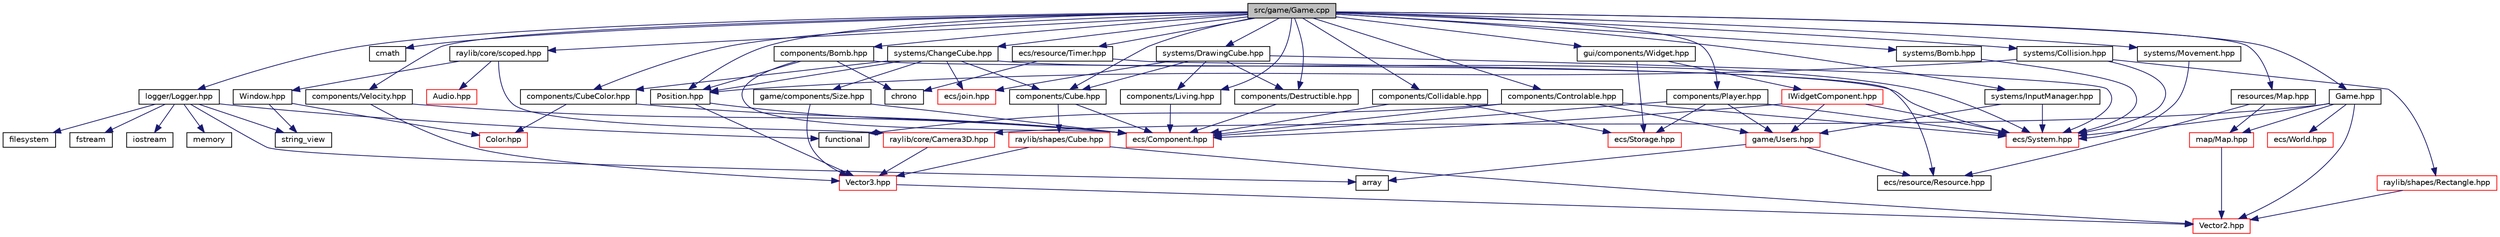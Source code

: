 digraph "src/game/Game.cpp"
{
 // LATEX_PDF_SIZE
  edge [fontname="Helvetica",fontsize="10",labelfontname="Helvetica",labelfontsize="10"];
  node [fontname="Helvetica",fontsize="10",shape=record];
  Node1 [label="src/game/Game.cpp",height=0.2,width=0.4,color="black", fillcolor="grey75", style="filled", fontcolor="black",tooltip=" "];
  Node1 -> Node2 [color="midnightblue",fontsize="10",style="solid",fontname="Helvetica"];
  Node2 [label="Game.hpp",height=0.2,width=0.4,color="black", fillcolor="white", style="filled",URL="$_game_8hpp.html",tooltip=" "];
  Node2 -> Node3 [color="midnightblue",fontsize="10",style="solid",fontname="Helvetica"];
  Node3 [label="ecs/System.hpp",height=0.2,width=0.4,color="red", fillcolor="white", style="filled",URL="$_system_8hpp.html",tooltip=" "];
  Node2 -> Node30 [color="midnightblue",fontsize="10",style="solid",fontname="Helvetica"];
  Node30 [label="ecs/World.hpp",height=0.2,width=0.4,color="red", fillcolor="white", style="filled",URL="$_world_8hpp.html",tooltip=" "];
  Node2 -> Node31 [color="midnightblue",fontsize="10",style="solid",fontname="Helvetica"];
  Node31 [label="map/Map.hpp",height=0.2,width=0.4,color="red", fillcolor="white", style="filled",URL="$map_2_map_8hpp.html",tooltip=" "];
  Node31 -> Node42 [color="midnightblue",fontsize="10",style="solid",fontname="Helvetica"];
  Node42 [label="Vector2.hpp",height=0.2,width=0.4,color="red", fillcolor="white", style="filled",URL="$_vector2_8hpp.html",tooltip=" "];
  Node2 -> Node47 [color="midnightblue",fontsize="10",style="solid",fontname="Helvetica"];
  Node47 [label="raylib/core/Camera3D.hpp",height=0.2,width=0.4,color="red", fillcolor="white", style="filled",URL="$_camera3_d_8hpp.html",tooltip=" "];
  Node47 -> Node48 [color="midnightblue",fontsize="10",style="solid",fontname="Helvetica"];
  Node48 [label="Vector3.hpp",height=0.2,width=0.4,color="red", fillcolor="white", style="filled",URL="$_vector3_8hpp.html",tooltip=" "];
  Node48 -> Node42 [color="midnightblue",fontsize="10",style="solid",fontname="Helvetica"];
  Node2 -> Node42 [color="midnightblue",fontsize="10",style="solid",fontname="Helvetica"];
  Node1 -> Node49 [color="midnightblue",fontsize="10",style="solid",fontname="Helvetica"];
  Node49 [label="cmath",height=0.2,width=0.4,color="black", fillcolor="white", style="filled",URL="/home/runner/work/Bomberman-Global-Offensive/Bomberman-Global-Offensive/doc/external/cppreference-doxygen-web.tag.xml$cpp/header/cmath.html",tooltip=" "];
  Node1 -> Node50 [color="midnightblue",fontsize="10",style="solid",fontname="Helvetica"];
  Node50 [label="ecs/resource/Timer.hpp",height=0.2,width=0.4,color="black", fillcolor="white", style="filled",URL="$_timer_8hpp.html",tooltip=" "];
  Node50 -> Node22 [color="midnightblue",fontsize="10",style="solid",fontname="Helvetica"];
  Node22 [label="ecs/resource/Resource.hpp",height=0.2,width=0.4,color="black", fillcolor="white", style="filled",URL="$_resource_8hpp.html",tooltip=" "];
  Node50 -> Node51 [color="midnightblue",fontsize="10",style="solid",fontname="Helvetica"];
  Node51 [label="chrono",height=0.2,width=0.4,color="black", fillcolor="white", style="filled",URL="/home/runner/work/Bomberman-Global-Offensive/Bomberman-Global-Offensive/doc/external/cppreference-doxygen-web.tag.xml$cpp/header/chrono.html",tooltip=" "];
  Node1 -> Node52 [color="midnightblue",fontsize="10",style="solid",fontname="Helvetica"];
  Node52 [label="logger/Logger.hpp",height=0.2,width=0.4,color="black", fillcolor="white", style="filled",URL="$_logger_8hpp.html",tooltip=" "];
  Node52 -> Node33 [color="midnightblue",fontsize="10",style="solid",fontname="Helvetica"];
  Node33 [label="array",height=0.2,width=0.4,color="black", fillcolor="white", style="filled",URL="/home/runner/work/Bomberman-Global-Offensive/Bomberman-Global-Offensive/doc/external/cppreference-doxygen-web.tag.xml$cpp/header/array.html",tooltip=" "];
  Node52 -> Node36 [color="midnightblue",fontsize="10",style="solid",fontname="Helvetica"];
  Node36 [label="filesystem",height=0.2,width=0.4,color="black", fillcolor="white", style="filled",URL="/home/runner/work/Bomberman-Global-Offensive/Bomberman-Global-Offensive/doc/external/cppreference-doxygen-web.tag.xml$cpp/header/filesystem.html",tooltip=" "];
  Node52 -> Node53 [color="midnightblue",fontsize="10",style="solid",fontname="Helvetica"];
  Node53 [label="fstream",height=0.2,width=0.4,color="black", fillcolor="white", style="filled",URL="/home/runner/work/Bomberman-Global-Offensive/Bomberman-Global-Offensive/doc/external/cppreference-doxygen-web.tag.xml$cpp/header/fstream.html",tooltip=" "];
  Node52 -> Node54 [color="midnightblue",fontsize="10",style="solid",fontname="Helvetica"];
  Node54 [label="functional",height=0.2,width=0.4,color="black", fillcolor="white", style="filled",URL="/home/runner/work/Bomberman-Global-Offensive/Bomberman-Global-Offensive/doc/external/cppreference-doxygen-web.tag.xml$cpp/header/functional.html",tooltip=" "];
  Node52 -> Node55 [color="midnightblue",fontsize="10",style="solid",fontname="Helvetica"];
  Node55 [label="iostream",height=0.2,width=0.4,color="black", fillcolor="white", style="filled",URL="/home/runner/work/Bomberman-Global-Offensive/Bomberman-Global-Offensive/doc/external/cppreference-doxygen-web.tag.xml$cpp/header/iostream.html",tooltip=" "];
  Node52 -> Node24 [color="midnightblue",fontsize="10",style="solid",fontname="Helvetica"];
  Node24 [label="memory",height=0.2,width=0.4,color="black", fillcolor="white", style="filled",URL="/home/runner/work/Bomberman-Global-Offensive/Bomberman-Global-Offensive/doc/external/cppreference-doxygen-web.tag.xml$cpp/header/memory.html",tooltip=" "];
  Node52 -> Node16 [color="midnightblue",fontsize="10",style="solid",fontname="Helvetica"];
  Node16 [label="string_view",height=0.2,width=0.4,color="black", fillcolor="white", style="filled",URL="/home/runner/work/Bomberman-Global-Offensive/Bomberman-Global-Offensive/doc/external/cppreference-doxygen-web.tag.xml$cpp/header/string_view.html",tooltip=" "];
  Node1 -> Node56 [color="midnightblue",fontsize="10",style="solid",fontname="Helvetica"];
  Node56 [label="raylib/core/scoped.hpp",height=0.2,width=0.4,color="black", fillcolor="white", style="filled",URL="$scoped_8hpp.html",tooltip=" "];
  Node56 -> Node57 [color="midnightblue",fontsize="10",style="solid",fontname="Helvetica"];
  Node57 [label="Audio.hpp",height=0.2,width=0.4,color="red", fillcolor="white", style="filled",URL="$_audio_8hpp.html",tooltip=" "];
  Node56 -> Node47 [color="midnightblue",fontsize="10",style="solid",fontname="Helvetica"];
  Node56 -> Node58 [color="midnightblue",fontsize="10",style="solid",fontname="Helvetica"];
  Node58 [label="Window.hpp",height=0.2,width=0.4,color="black", fillcolor="white", style="filled",URL="$_window_8hpp.html",tooltip=" "];
  Node58 -> Node59 [color="midnightblue",fontsize="10",style="solid",fontname="Helvetica"];
  Node59 [label="Color.hpp",height=0.2,width=0.4,color="red", fillcolor="white", style="filled",URL="$raylib_2core_2_color_8hpp.html",tooltip=" "];
  Node58 -> Node16 [color="midnightblue",fontsize="10",style="solid",fontname="Helvetica"];
  Node1 -> Node60 [color="midnightblue",fontsize="10",style="solid",fontname="Helvetica"];
  Node60 [label="resources/Map.hpp",height=0.2,width=0.4,color="black", fillcolor="white", style="filled",URL="$resources_2_map_8hpp.html",tooltip=" "];
  Node60 -> Node22 [color="midnightblue",fontsize="10",style="solid",fontname="Helvetica"];
  Node60 -> Node31 [color="midnightblue",fontsize="10",style="solid",fontname="Helvetica"];
  Node1 -> Node61 [color="midnightblue",fontsize="10",style="solid",fontname="Helvetica"];
  Node61 [label="components/Bomb.hpp",height=0.2,width=0.4,color="black", fillcolor="white", style="filled",URL="$components_2_bomb_8hpp.html",tooltip=" "];
  Node61 -> Node51 [color="midnightblue",fontsize="10",style="solid",fontname="Helvetica"];
  Node61 -> Node62 [color="midnightblue",fontsize="10",style="solid",fontname="Helvetica"];
  Node62 [label="Position.hpp",height=0.2,width=0.4,color="black", fillcolor="white", style="filled",URL="$_position_8hpp.html",tooltip=" "];
  Node62 -> Node20 [color="midnightblue",fontsize="10",style="solid",fontname="Helvetica"];
  Node20 [label="ecs/Component.hpp",height=0.2,width=0.4,color="red", fillcolor="white", style="filled",URL="$_component_8hpp.html",tooltip=" "];
  Node62 -> Node48 [color="midnightblue",fontsize="10",style="solid",fontname="Helvetica"];
  Node61 -> Node20 [color="midnightblue",fontsize="10",style="solid",fontname="Helvetica"];
  Node61 -> Node3 [color="midnightblue",fontsize="10",style="solid",fontname="Helvetica"];
  Node1 -> Node63 [color="midnightblue",fontsize="10",style="solid",fontname="Helvetica"];
  Node63 [label="components/Collidable.hpp",height=0.2,width=0.4,color="black", fillcolor="white", style="filled",URL="$_collidable_8hpp.html",tooltip=" "];
  Node63 -> Node20 [color="midnightblue",fontsize="10",style="solid",fontname="Helvetica"];
  Node63 -> Node64 [color="midnightblue",fontsize="10",style="solid",fontname="Helvetica"];
  Node64 [label="ecs/Storage.hpp",height=0.2,width=0.4,color="red", fillcolor="white", style="filled",URL="$_storage_8hpp.html",tooltip=" "];
  Node1 -> Node67 [color="midnightblue",fontsize="10",style="solid",fontname="Helvetica"];
  Node67 [label="components/Controlable.hpp",height=0.2,width=0.4,color="black", fillcolor="white", style="filled",URL="$_controlable_8hpp.html",tooltip=" "];
  Node67 -> Node54 [color="midnightblue",fontsize="10",style="solid",fontname="Helvetica"];
  Node67 -> Node20 [color="midnightblue",fontsize="10",style="solid",fontname="Helvetica"];
  Node67 -> Node3 [color="midnightblue",fontsize="10",style="solid",fontname="Helvetica"];
  Node67 -> Node68 [color="midnightblue",fontsize="10",style="solid",fontname="Helvetica"];
  Node68 [label="game/Users.hpp",height=0.2,width=0.4,color="red", fillcolor="white", style="filled",URL="$_users_8hpp.html",tooltip=" "];
  Node68 -> Node33 [color="midnightblue",fontsize="10",style="solid",fontname="Helvetica"];
  Node68 -> Node22 [color="midnightblue",fontsize="10",style="solid",fontname="Helvetica"];
  Node1 -> Node69 [color="midnightblue",fontsize="10",style="solid",fontname="Helvetica"];
  Node69 [label="components/Cube.hpp",height=0.2,width=0.4,color="black", fillcolor="white", style="filled",URL="$game_2components_2_cube_8hpp.html",tooltip=" "];
  Node69 -> Node20 [color="midnightblue",fontsize="10",style="solid",fontname="Helvetica"];
  Node69 -> Node70 [color="midnightblue",fontsize="10",style="solid",fontname="Helvetica"];
  Node70 [label="raylib/shapes/Cube.hpp",height=0.2,width=0.4,color="red", fillcolor="white", style="filled",URL="$raylib_2shapes_2_cube_8hpp.html",tooltip=" "];
  Node70 -> Node42 [color="midnightblue",fontsize="10",style="solid",fontname="Helvetica"];
  Node70 -> Node48 [color="midnightblue",fontsize="10",style="solid",fontname="Helvetica"];
  Node1 -> Node72 [color="midnightblue",fontsize="10",style="solid",fontname="Helvetica"];
  Node72 [label="components/CubeColor.hpp",height=0.2,width=0.4,color="black", fillcolor="white", style="filled",URL="$_cube_color_8hpp.html",tooltip=" "];
  Node72 -> Node20 [color="midnightblue",fontsize="10",style="solid",fontname="Helvetica"];
  Node72 -> Node59 [color="midnightblue",fontsize="10",style="solid",fontname="Helvetica"];
  Node1 -> Node73 [color="midnightblue",fontsize="10",style="solid",fontname="Helvetica"];
  Node73 [label="components/Destructible.hpp",height=0.2,width=0.4,color="black", fillcolor="white", style="filled",URL="$_destructible_8hpp.html",tooltip=" "];
  Node73 -> Node20 [color="midnightblue",fontsize="10",style="solid",fontname="Helvetica"];
  Node1 -> Node74 [color="midnightblue",fontsize="10",style="solid",fontname="Helvetica"];
  Node74 [label="components/Living.hpp",height=0.2,width=0.4,color="black", fillcolor="white", style="filled",URL="$_living_8hpp.html",tooltip=" "];
  Node74 -> Node20 [color="midnightblue",fontsize="10",style="solid",fontname="Helvetica"];
  Node1 -> Node75 [color="midnightblue",fontsize="10",style="solid",fontname="Helvetica"];
  Node75 [label="components/Player.hpp",height=0.2,width=0.4,color="black", fillcolor="white", style="filled",URL="$_player_8hpp.html",tooltip=" "];
  Node75 -> Node20 [color="midnightblue",fontsize="10",style="solid",fontname="Helvetica"];
  Node75 -> Node64 [color="midnightblue",fontsize="10",style="solid",fontname="Helvetica"];
  Node75 -> Node3 [color="midnightblue",fontsize="10",style="solid",fontname="Helvetica"];
  Node75 -> Node68 [color="midnightblue",fontsize="10",style="solid",fontname="Helvetica"];
  Node1 -> Node62 [color="midnightblue",fontsize="10",style="solid",fontname="Helvetica"];
  Node1 -> Node76 [color="midnightblue",fontsize="10",style="solid",fontname="Helvetica"];
  Node76 [label="components/Velocity.hpp",height=0.2,width=0.4,color="black", fillcolor="white", style="filled",URL="$_velocity_8hpp.html",tooltip=" "];
  Node76 -> Node20 [color="midnightblue",fontsize="10",style="solid",fontname="Helvetica"];
  Node76 -> Node48 [color="midnightblue",fontsize="10",style="solid",fontname="Helvetica"];
  Node1 -> Node77 [color="midnightblue",fontsize="10",style="solid",fontname="Helvetica"];
  Node77 [label="gui/components/Widget.hpp",height=0.2,width=0.4,color="black", fillcolor="white", style="filled",URL="$_widget_8hpp.html",tooltip=" "];
  Node77 -> Node78 [color="midnightblue",fontsize="10",style="solid",fontname="Helvetica"];
  Node78 [label="IWidgetComponent.hpp",height=0.2,width=0.4,color="red", fillcolor="white", style="filled",URL="$_i_widget_component_8hpp.html",tooltip=" "];
  Node78 -> Node20 [color="midnightblue",fontsize="10",style="solid",fontname="Helvetica"];
  Node78 -> Node3 [color="midnightblue",fontsize="10",style="solid",fontname="Helvetica"];
  Node78 -> Node68 [color="midnightblue",fontsize="10",style="solid",fontname="Helvetica"];
  Node77 -> Node64 [color="midnightblue",fontsize="10",style="solid",fontname="Helvetica"];
  Node1 -> Node79 [color="midnightblue",fontsize="10",style="solid",fontname="Helvetica"];
  Node79 [label="systems/Bomb.hpp",height=0.2,width=0.4,color="black", fillcolor="white", style="filled",URL="$systems_2_bomb_8hpp.html",tooltip=" "];
  Node79 -> Node3 [color="midnightblue",fontsize="10",style="solid",fontname="Helvetica"];
  Node1 -> Node80 [color="midnightblue",fontsize="10",style="solid",fontname="Helvetica"];
  Node80 [label="systems/ChangeCube.hpp",height=0.2,width=0.4,color="black", fillcolor="white", style="filled",URL="$_change_cube_8hpp.html",tooltip=" "];
  Node80 -> Node3 [color="midnightblue",fontsize="10",style="solid",fontname="Helvetica"];
  Node80 -> Node81 [color="midnightblue",fontsize="10",style="solid",fontname="Helvetica"];
  Node81 [label="ecs/join.hpp",height=0.2,width=0.4,color="red", fillcolor="white", style="filled",URL="$_join_8hpp.html",tooltip=" "];
  Node80 -> Node69 [color="midnightblue",fontsize="10",style="solid",fontname="Helvetica"];
  Node80 -> Node72 [color="midnightblue",fontsize="10",style="solid",fontname="Helvetica"];
  Node80 -> Node62 [color="midnightblue",fontsize="10",style="solid",fontname="Helvetica"];
  Node80 -> Node86 [color="midnightblue",fontsize="10",style="solid",fontname="Helvetica"];
  Node86 [label="game/components/Size.hpp",height=0.2,width=0.4,color="black", fillcolor="white", style="filled",URL="$_size_8hpp.html",tooltip=" "];
  Node86 -> Node20 [color="midnightblue",fontsize="10",style="solid",fontname="Helvetica"];
  Node86 -> Node48 [color="midnightblue",fontsize="10",style="solid",fontname="Helvetica"];
  Node1 -> Node87 [color="midnightblue",fontsize="10",style="solid",fontname="Helvetica"];
  Node87 [label="systems/Collision.hpp",height=0.2,width=0.4,color="black", fillcolor="white", style="filled",URL="$_collision_8hpp.html",tooltip=" "];
  Node87 -> Node3 [color="midnightblue",fontsize="10",style="solid",fontname="Helvetica"];
  Node87 -> Node62 [color="midnightblue",fontsize="10",style="solid",fontname="Helvetica"];
  Node87 -> Node88 [color="midnightblue",fontsize="10",style="solid",fontname="Helvetica"];
  Node88 [label="raylib/shapes/Rectangle.hpp",height=0.2,width=0.4,color="red", fillcolor="white", style="filled",URL="$_rectangle_8hpp.html",tooltip=" "];
  Node88 -> Node42 [color="midnightblue",fontsize="10",style="solid",fontname="Helvetica"];
  Node1 -> Node89 [color="midnightblue",fontsize="10",style="solid",fontname="Helvetica"];
  Node89 [label="systems/DrawingCube.hpp",height=0.2,width=0.4,color="black", fillcolor="white", style="filled",URL="$_drawing_cube_8hpp.html",tooltip=" "];
  Node89 -> Node3 [color="midnightblue",fontsize="10",style="solid",fontname="Helvetica"];
  Node89 -> Node81 [color="midnightblue",fontsize="10",style="solid",fontname="Helvetica"];
  Node89 -> Node69 [color="midnightblue",fontsize="10",style="solid",fontname="Helvetica"];
  Node89 -> Node73 [color="midnightblue",fontsize="10",style="solid",fontname="Helvetica"];
  Node89 -> Node74 [color="midnightblue",fontsize="10",style="solid",fontname="Helvetica"];
  Node1 -> Node90 [color="midnightblue",fontsize="10",style="solid",fontname="Helvetica"];
  Node90 [label="systems/InputManager.hpp",height=0.2,width=0.4,color="black", fillcolor="white", style="filled",URL="$_input_manager_8hpp.html",tooltip=" "];
  Node90 -> Node3 [color="midnightblue",fontsize="10",style="solid",fontname="Helvetica"];
  Node90 -> Node68 [color="midnightblue",fontsize="10",style="solid",fontname="Helvetica"];
  Node1 -> Node91 [color="midnightblue",fontsize="10",style="solid",fontname="Helvetica"];
  Node91 [label="systems/Movement.hpp",height=0.2,width=0.4,color="black", fillcolor="white", style="filled",URL="$_movement_8hpp.html",tooltip=" "];
  Node91 -> Node3 [color="midnightblue",fontsize="10",style="solid",fontname="Helvetica"];
}
